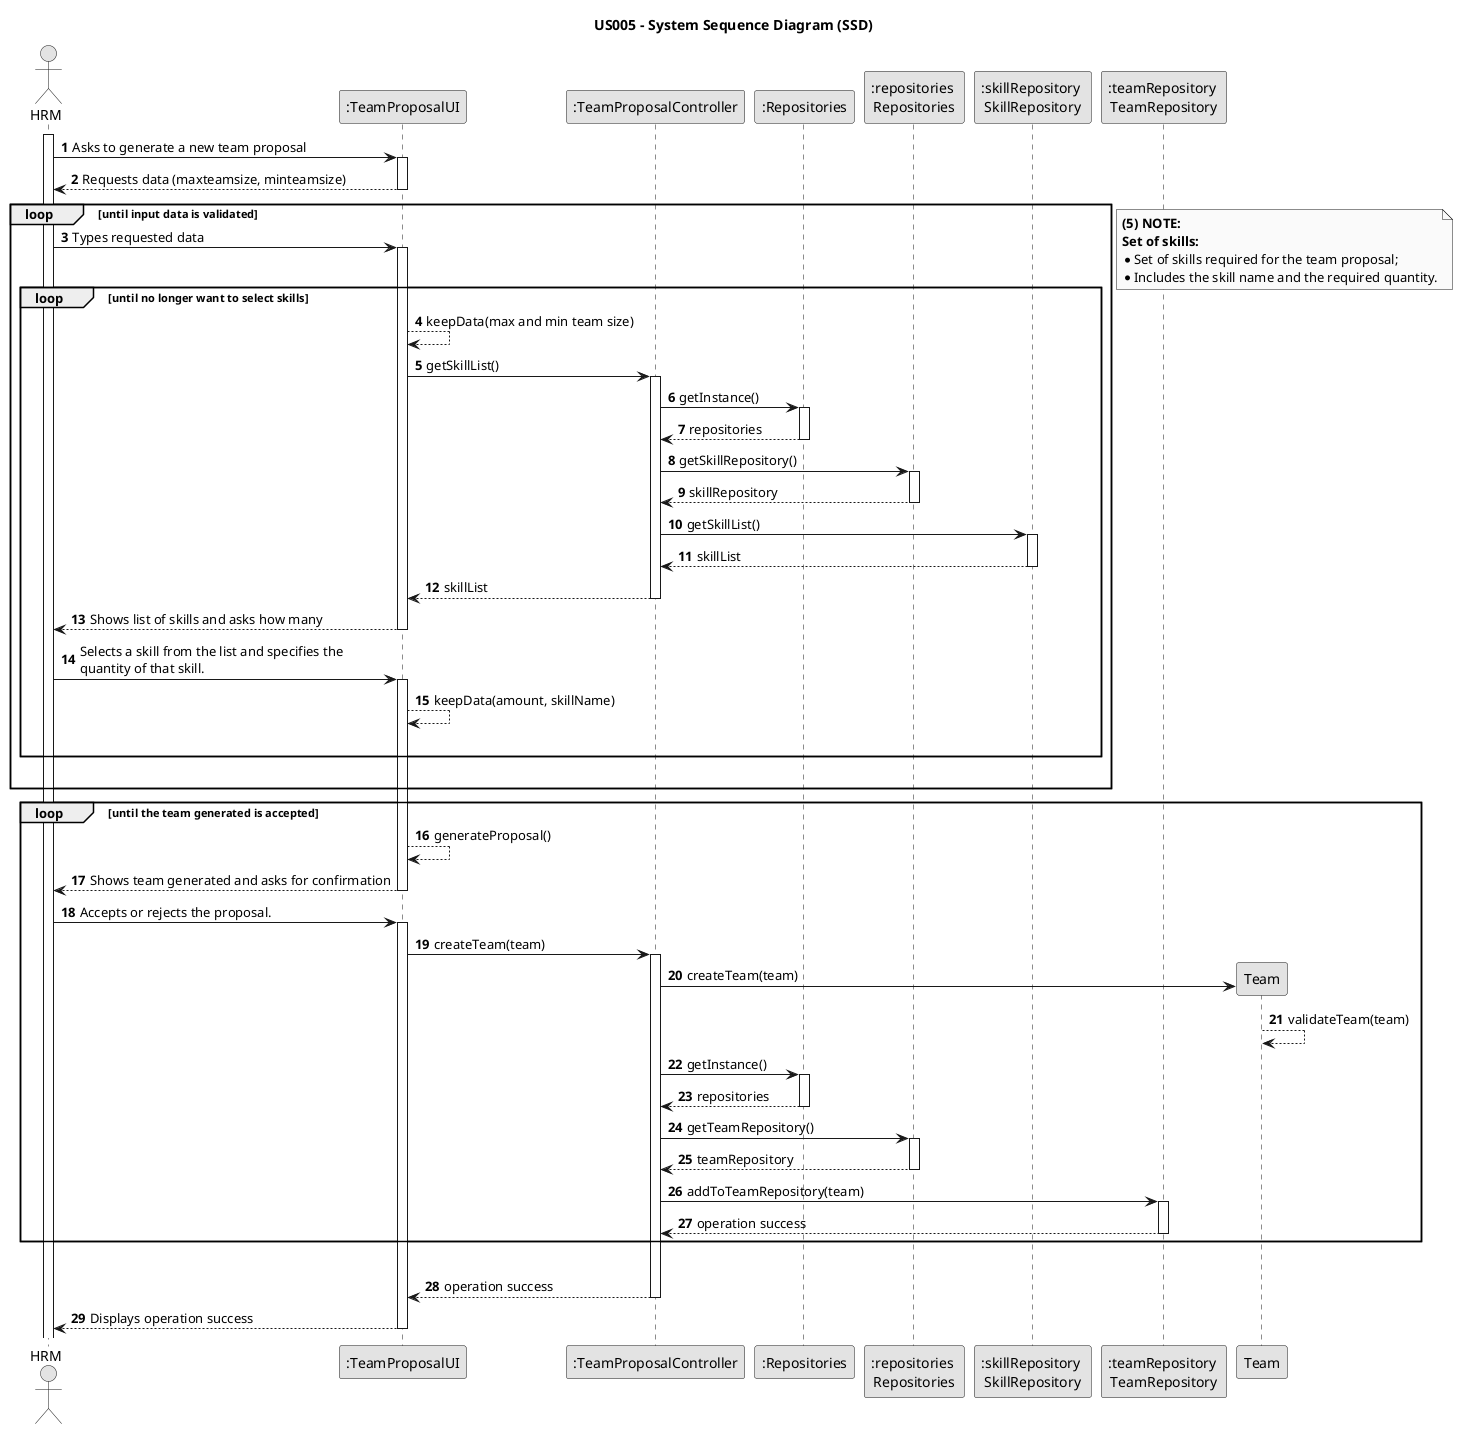 @startuml
skinparam monochrome true
skinparam packageStyle rectangle
skinparam shadowing false

title US005 - System Sequence Diagram (SSD)

autonumber

actor "HRM" as Employee
participant ":TeamProposalUI" as System
participant ":TeamProposalController" as TPC
participant ":Repositories" as REP
participant ":repositories \nRepositories" as REPS
participant ":skillRepository \nSkillRepository" as SR
participant ":teamRepository \nTeamRepository" as TP


activate Employee

    Employee -> System : Asks to generate a new team proposal
    activate System

        System --> Employee : Requests data (maxteamsize, minteamsize)
    deactivate System

    loop until input data is validated

    Employee -> System : Types requested data


    |||
        loop until no longer want to select skills
            activate System
                System --> System : keepData(max and min team size)
                System -> TPC : getSkillList()

                activate TPC
                    TPC -> REP : getInstance()

                    activate REP
                        REP --> TPC : repositories
                    deactivate REP
                    TPC -> REPS : getSkillRepository()

                    activate REPS
                        REPS --> TPC : skillRepository
                    deactivate REPS

                    TPC -> SR : getSkillList()

                    activate SR
                    SR --> TPC : skillList
                    deactivate SR

                    TPC --> System : skillList
                deactivate TPC
                System --> Employee : Shows list of skills and asks how many
            deactivate System

            Employee -> System : Selects a skill from the list and specifies the \nquantity of that skill.
            activate System
            System --> System : keepData(amount, skillName)
    |||
        end loop

    |||

        end loop

        note right
                **(5) NOTE:**
                **Set of skills:**
                *Set of skills required for the team proposal;
                *Includes the skill name and the required quantity.
        end note

    loop until the team generated is accepted
    System --> System: generateProposal()


        System --> Employee : Shows team generated and asks for confirmation

    deactivate System


    Employee -> System : Accepts or rejects the proposal.
    activate System
        System -> TPC : createTeam(team)
        activate TPC

            TPC -> Team** : createTeam(team)
            Team --> Team : validateTeam(team)
            TPC -> REP : getInstance()

                activate REP
                REP --> TPC : repositories
                deactivate REP
                TPC -> REPS : getTeamRepository()

                activate REPS
                REPS --> TPC : teamRepository
                deactivate REPS
                TPC -> TP : addToTeamRepository(team)

                activate TP
                TP --> TPC : operation success
                deactivate TP


    end loop
    |||
        TPC --> System : operation success
        deactivate TPC


        System --> Employee : Displays operation success
    deactivate System

@enduml